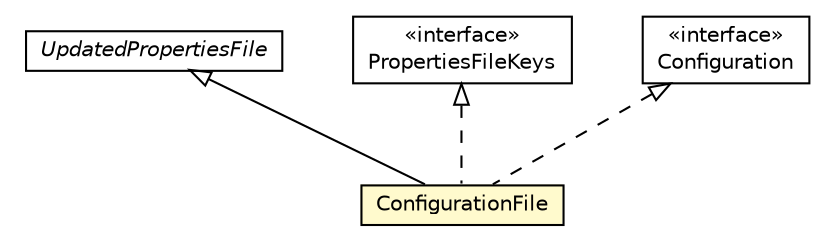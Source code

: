 #!/usr/local/bin/dot
#
# Class diagram 
# Generated by UMLGraph version 5.1 (http://www.umlgraph.org/)
#

digraph G {
	edge [fontname="Helvetica",fontsize=10,labelfontname="Helvetica",labelfontsize=10];
	node [fontname="Helvetica",fontsize=10,shape=plaintext];
	nodesep=0.25;
	ranksep=0.5;
	// org.universAAL.ri.gateway.configuration.UpdatedPropertiesFile
	c7520790 [label=<<table title="org.universAAL.ri.gateway.configuration.UpdatedPropertiesFile" border="0" cellborder="1" cellspacing="0" cellpadding="2" port="p" href="./UpdatedPropertiesFile.html">
		<tr><td><table border="0" cellspacing="0" cellpadding="1">
<tr><td align="center" balign="center"><font face="Helvetica-Oblique"> UpdatedPropertiesFile </font></td></tr>
		</table></td></tr>
		</table>>, fontname="Helvetica", fontcolor="black", fontsize=10.0];
	// org.universAAL.ri.gateway.configuration.ConfigurationFile
	c7520791 [label=<<table title="org.universAAL.ri.gateway.configuration.ConfigurationFile" border="0" cellborder="1" cellspacing="0" cellpadding="2" port="p" bgcolor="lemonChiffon" href="./ConfigurationFile.html">
		<tr><td><table border="0" cellspacing="0" cellpadding="1">
<tr><td align="center" balign="center"> ConfigurationFile </td></tr>
		</table></td></tr>
		</table>>, fontname="Helvetica", fontcolor="black", fontsize=10.0];
	// org.universAAL.ri.gateway.configuration.PropertiesFileKeys
	c7520793 [label=<<table title="org.universAAL.ri.gateway.configuration.PropertiesFileKeys" border="0" cellborder="1" cellspacing="0" cellpadding="2" port="p" href="./PropertiesFileKeys.html">
		<tr><td><table border="0" cellspacing="0" cellpadding="1">
<tr><td align="center" balign="center"> &#171;interface&#187; </td></tr>
<tr><td align="center" balign="center"> PropertiesFileKeys </td></tr>
		</table></td></tr>
		</table>>, fontname="Helvetica", fontcolor="black", fontsize=10.0];
	// org.universAAL.ri.gateway.configuration.Configuration
	c7520794 [label=<<table title="org.universAAL.ri.gateway.configuration.Configuration" border="0" cellborder="1" cellspacing="0" cellpadding="2" port="p" href="./Configuration.html">
		<tr><td><table border="0" cellspacing="0" cellpadding="1">
<tr><td align="center" balign="center"> &#171;interface&#187; </td></tr>
<tr><td align="center" balign="center"> Configuration </td></tr>
		</table></td></tr>
		</table>>, fontname="Helvetica", fontcolor="black", fontsize=10.0];
	//org.universAAL.ri.gateway.configuration.ConfigurationFile extends org.universAAL.ri.gateway.configuration.UpdatedPropertiesFile
	c7520790:p -> c7520791:p [dir=back,arrowtail=empty];
	//org.universAAL.ri.gateway.configuration.ConfigurationFile implements org.universAAL.ri.gateway.configuration.Configuration
	c7520794:p -> c7520791:p [dir=back,arrowtail=empty,style=dashed];
	//org.universAAL.ri.gateway.configuration.ConfigurationFile implements org.universAAL.ri.gateway.configuration.PropertiesFileKeys
	c7520793:p -> c7520791:p [dir=back,arrowtail=empty,style=dashed];
}

